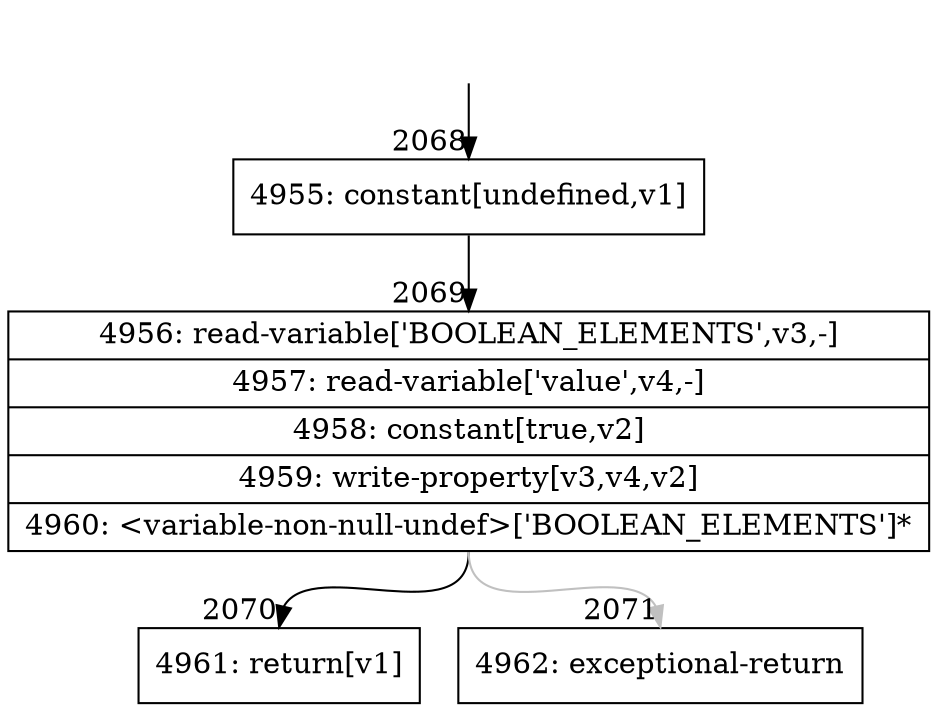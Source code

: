 digraph {
rankdir="TD"
BB_entry156[shape=none,label=""];
BB_entry156 -> BB2068 [tailport=s, headport=n, headlabel="    2068"]
BB2068 [shape=record label="{4955: constant[undefined,v1]}" ] 
BB2068 -> BB2069 [tailport=s, headport=n, headlabel="      2069"]
BB2069 [shape=record label="{4956: read-variable['BOOLEAN_ELEMENTS',v3,-]|4957: read-variable['value',v4,-]|4958: constant[true,v2]|4959: write-property[v3,v4,v2]|4960: \<variable-non-null-undef\>['BOOLEAN_ELEMENTS']*}" ] 
BB2069 -> BB2070 [tailport=s, headport=n, headlabel="      2070"]
BB2069 -> BB2071 [tailport=s, headport=n, color=gray, headlabel="      2071"]
BB2070 [shape=record label="{4961: return[v1]}" ] 
BB2071 [shape=record label="{4962: exceptional-return}" ] 
//#$~ 3039
}
